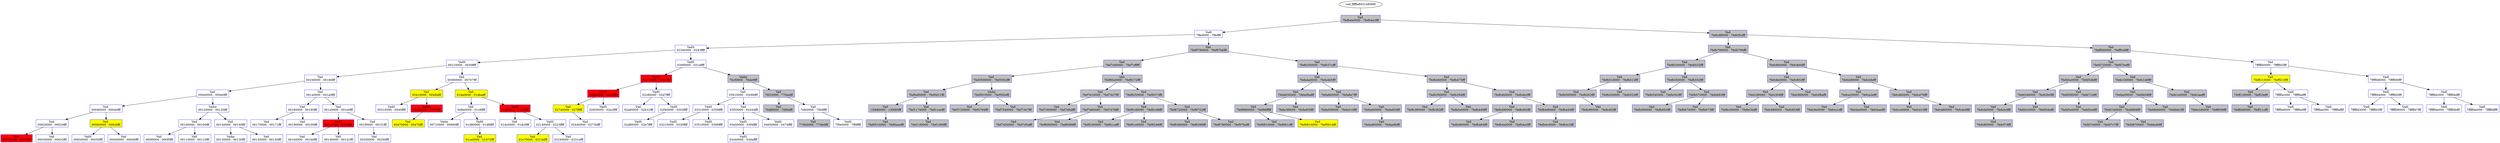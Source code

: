 /* Pid:   2928 */
digraph processtree {
graph [rankdir = "TB"];
vad_fffffa8031e80f48 -> vad_fffffa80317d9f80
vad_fffffa80317d9f80 [label = "{ Vad \n7fefb4e0000 - 7fefb4e3fff }"shape = "record" color = "blue" style = "filled" fillcolor = "gray"];
vad_fffffa80317d9f80 -> vad_fffffa8031812870
vad_fffffa8031812870 [label = "{ Vadl\n7ffe0000 - 7ffeffff }"shape = "record" color = "blue" style = "filled" fillcolor = "white"];
vad_fffffa8031812870 -> vad_fffffa8031339170
vad_fffffa8031339170 [label = "{ VadS\n02340000 - 0243ffff }"shape = "record" color = "blue" style = "filled" fillcolor = "white"];
vad_fffffa8031339170 -> vad_fffffa80338ce3c0
vad_fffffa80338ce3c0 [label = "{ VadS\n00210000 - 0030ffff }"shape = "record" color = "blue" style = "filled" fillcolor = "white"];
vad_fffffa80338ce3c0 -> vad_fffffa803179c2d0
vad_fffffa803179c2d0 [label = "{ Vad \n00160000 - 00166fff }"shape = "record" color = "blue" style = "filled" fillcolor = "white"];
vad_fffffa803179c2d0 -> vad_fffffa8031771460
vad_fffffa8031771460 [label = "{ Vad \n000e0000 - 000e0fff }"shape = "record" color = "blue" style = "filled" fillcolor = "white"];
vad_fffffa8031771460 -> vad_fffffa803187e1f0
vad_fffffa803187e1f0 [label = "{ Vad \n00040000 - 00040fff }"shape = "record" color = "blue" style = "filled" fillcolor = "white"];
vad_fffffa803187e1f0 -> vad_fffffa80317dfd20
vad_fffffa80317dfd20 [label = "{ Vad \n00020000 - 00020fff }"shape = "record" color = "blue" style = "filled" fillcolor = "white"];
vad_fffffa80317dfd20 -> vad_fffffa8031e72860
vad_fffffa8031e72860 [label = "{ Vad \n00010000 - 0001ffff }"shape = "record" color = "blue" style = "filled" fillcolor = "red"];
vad_fffffa80317dfd20 -> vad_fffffa803187e280
vad_fffffa803187e280 [label = "{ Vad \n00030000 - 00033fff }"shape = "record" color = "blue" style = "filled" fillcolor = "white"];
vad_fffffa803187e1f0 -> vad_fffffa8031652e20
vad_fffffa8031652e20 [label = "{ Vad \n00060000 - 000c6fff }"shape = "record" color = "blue" style = "filled" fillcolor = "yellow"];
vad_fffffa8031652e20 -> vad_fffffa80338a0e40
vad_fffffa80338a0e40 [label = "{ VadS\n00050000 - 00050fff }"shape = "record" color = "blue" style = "filled" fillcolor = "white"];
vad_fffffa8031652e20 -> vad_fffffa8031f03400
vad_fffffa8031f03400 [label = "{ Vad \n000d0000 - 000d0fff }"shape = "record" color = "blue" style = "filled" fillcolor = "white"];
vad_fffffa8031771460 -> vad_fffffa80317524c0
vad_fffffa80317524c0 [label = "{ Vadm\n00120000 - 00120fff }"shape = "record" color = "blue" style = "filled" fillcolor = "white"];
vad_fffffa80317524c0 -> vad_fffffa80317b3e60
vad_fffffa80317b3e60 [label = "{ Vad \n00100000 - 00100fff }"shape = "record" color = "blue" style = "filled" fillcolor = "white"];
vad_fffffa80317b3e60 -> vad_fffffa803176be60
vad_fffffa803176be60 [label = "{ Vad \n000f0000 - 000f0fff }"shape = "record" color = "blue" style = "filled" fillcolor = "white"];
vad_fffffa80317b3e60 -> vad_fffffa80317b2ce0
vad_fffffa80317b2ce0 [label = "{ Vad \n00110000 - 00110fff }"shape = "record" color = "blue" style = "filled" fillcolor = "white"];
vad_fffffa80317524c0 -> vad_fffffa8031d340d0
vad_fffffa8031d340d0 [label = "{ Vad \n00140000 - 00140fff }"shape = "record" color = "blue" style = "filled" fillcolor = "white"];
vad_fffffa8031d340d0 -> vad_fffffa80317e7b60
vad_fffffa80317e7b60 [label = "{ Vadm\n00130000 - 00130fff }"shape = "record" color = "blue" style = "filled" fillcolor = "white"];
vad_fffffa8031d340d0 -> vad_fffffa8031d1e0f0
vad_fffffa8031d1e0f0 [label = "{ Vad \n00150000 - 00150fff }"shape = "record" color = "blue" style = "filled" fillcolor = "white"];
vad_fffffa803179c2d0 -> vad_fffffa80323812c0
vad_fffffa80323812c0 [label = "{ Vad \n001a0000 - 001a0fff }"shape = "record" color = "blue" style = "filled" fillcolor = "white"];
vad_fffffa80323812c0 -> vad_fffffa8031332ae0
vad_fffffa8031332ae0 [label = "{ Vad \n00180000 - 00180fff }"shape = "record" color = "blue" style = "filled" fillcolor = "white"];
vad_fffffa8031332ae0 -> vad_fffffa803179c240
vad_fffffa803179c240 [label = "{ Vad \n00170000 - 00171fff }"shape = "record" color = "blue" style = "filled" fillcolor = "white"];
vad_fffffa8031332ae0 -> vad_fffffa8033316490
vad_fffffa8033316490 [label = "{ Vad \n00190000 - 00190fff }"shape = "record" color = "blue" style = "filled" fillcolor = "white"];
vad_fffffa80323812c0 -> vad_fffffa803179f2e0
vad_fffffa803179f2e0 [label = "{ Vad \n001e0000 - 001e0fff }"shape = "record" color = "blue" style = "filled" fillcolor = "white"];
vad_fffffa803179f2e0 -> vad_fffffa803184bf20
vad_fffffa803184bf20 [label = "{ VadS\n001c0000 - 001cffff }"shape = "record" color = "blue" style = "filled" fillcolor = "red"];
vad_fffffa803184bf20 -> vad_fffffa803173d890
vad_fffffa803173d890 [label = "{ Vad \n001b0000 - 001b0fff }"shape = "record" color = "blue" style = "filled" fillcolor = "white"];
vad_fffffa803184bf20 -> vad_fffffa803119a2b0
vad_fffffa803119a2b0 [label = "{ Vad \n001d0000 - 001d1fff }"shape = "record" color = "blue" style = "filled" fillcolor = "white"];
vad_fffffa803179f2e0 -> vad_fffffa8031812e80
vad_fffffa8031812e80 [label = "{ Vad \n001f0000 - 001f1fff }"shape = "record" color = "blue" style = "filled" fillcolor = "white"];
vad_fffffa8031812e80 -> vad_fffffa8031459850
vad_fffffa8031459850 [label = "{ Vad \n00200000 - 00200fff }"shape = "record" color = "blue" style = "filled" fillcolor = "white"];
vad_fffffa80338ce3c0 -> vad_fffffa80317aec10
vad_fffffa80317aec10 [label = "{ Vad \n00580000 - 00707fff }"shape = "record" color = "blue" style = "filled" fillcolor = "white"];
vad_fffffa80317aec10 -> vad_fffffa80317af890
vad_fffffa80317af890 [label = "{ Vad \n00410000 - 0046bfff }"shape = "record" color = "blue" style = "filled" fillcolor = "yellow"];
vad_fffffa80317af890 -> vad_fffffa80313ed160
vad_fffffa80313ed160 [label = "{ VadS\n00310000 - 0040ffff }"shape = "record" color = "blue" style = "filled" fillcolor = "white"];
vad_fffffa80317af890 -> vad_fffffa80317501c0
vad_fffffa80317501c0 [label = "{ Vadm\n00480000 - 0057ffff }"shape = "record" color = "blue" style = "filled" fillcolor = "red"];
vad_fffffa80317501c0 -> vad_fffffa80314597c0
vad_fffffa80314597c0 [label = "{ Vad \n00470000 - 00476fff }"shape = "record" color = "blue" style = "filled" fillcolor = "yellow"];
vad_fffffa80317aec10 -> vad_fffffa80317c93c0
vad_fffffa80317c93c0 [label = "{ Vad \n01da0000 - 01dbafff }"shape = "record" color = "blue" style = "filled" fillcolor = "yellow"];
vad_fffffa80317c93c0 -> vad_fffffa8031733330
vad_fffffa8031733330 [label = "{ Vad \n008a0000 - 01c9ffff }"shape = "record" color = "blue" style = "filled" fillcolor = "white"];
vad_fffffa8031733330 -> vad_fffffa8031752560
vad_fffffa8031752560 [label = "{ Vadm\n00710000 - 00890fff }"shape = "record" color = "blue" style = "filled" fillcolor = "white"];
vad_fffffa8031733330 -> vad_fffffa803132c0b0
vad_fffffa803132c0b0 [label = "{ VadS\n01d80000 - 01d8ffff }"shape = "record" color = "blue" style = "filled" fillcolor = "white"];
vad_fffffa803132c0b0 -> vad_fffffa803143f1d0
vad_fffffa803143f1d0 [label = "{ Vad \n01ca0000 - 01d72fff }"shape = "record" color = "blue" style = "filled" fillcolor = "yellow"];
vad_fffffa80317c93c0 -> vad_fffffa803136f0d0
vad_fffffa803136f0d0 [label = "{ VadS\n01df0000 - 01e6ffff }"shape = "record" color = "blue" style = "filled" fillcolor = "red"];
vad_fffffa803136f0d0 -> vad_fffffa80317c9330
vad_fffffa80317c9330 [label = "{ Vad \n01dc0000 - 01dc0fff }"shape = "record" color = "blue" style = "filled" fillcolor = "white"];
vad_fffffa803136f0d0 -> vad_fffffa80313b90d0
vad_fffffa80313b90d0 [label = "{ VadS\n02140000 - 0223ffff }"shape = "record" color = "blue" style = "filled" fillcolor = "white"];
vad_fffffa80313b90d0 -> vad_fffffa803143f260
vad_fffffa803143f260 [label = "{ Vad \n01e70000 - 0213efff }"shape = "record" color = "blue" style = "filled" fillcolor = "yellow"];
vad_fffffa80313b90d0 -> vad_fffffa8031750360
vad_fffffa8031750360 [label = "{ Vad \n02240000 - 0231efff }"shape = "record" color = "blue" style = "filled" fillcolor = "white"];
vad_fffffa8031339170 -> vad_fffffa80314ec860
vad_fffffa80314ec860 [label = "{ VadS\n030f0000 - 031effff }"shape = "record" color = "blue" style = "filled" fillcolor = "white"];
vad_fffffa80314ec860 -> vad_fffffa8031316c70
vad_fffffa8031316c70 [label = "{ VadS\n02a70000 - 02a7ffff }"shape = "record" color = "blue" style = "filled" fillcolor = "red"];
vad_fffffa8031316c70 -> vad_fffffa8031783b70
vad_fffffa8031783b70 [label = "{ VadS\n028b0000 - 0292ffff }"shape = "record" color = "blue" style = "filled" fillcolor = "red"];
vad_fffffa8031783b70 -> vad_fffffa8031780240
vad_fffffa8031780240 [label = "{ Vad \n02740000 - 027fffff }"shape = "record" color = "blue" style = "filled" fillcolor = "yellow"];
vad_fffffa8031780240 -> vad_fffffa80317b5d70
vad_fffffa80317b5d70 [label = "{ Vad \n02440000 - 0273bfff }"shape = "record" color = "blue" style = "filled" fillcolor = "white"];
vad_fffffa8031783b70 -> vad_fffffa803381c160
vad_fffffa803381c160 [label = "{ VadS\n02930000 - 02a2ffff }"shape = "record" color = "blue" style = "filled" fillcolor = "white"];
vad_fffffa8031316c70 -> vad_fffffa803158d2b0
vad_fffffa803158d2b0 [label = "{ VadS\n02c80000 - 02d7ffff }"shape = "record" color = "blue" style = "filled" fillcolor = "white"];
vad_fffffa803158d2b0 -> vad_fffffa803281a250
vad_fffffa803281a250 [label = "{ Vad \n02a80000 - 02b31fff }"shape = "record" color = "blue" style = "filled" fillcolor = "white"];
vad_fffffa803158d2b0 -> vad_fffffa803136c9a0
vad_fffffa803136c9a0 [label = "{ VadS\n02f40000 - 0303ffff }"shape = "record" color = "blue" style = "filled" fillcolor = "white"];
vad_fffffa803136c9a0 -> vad_fffffa80313199d0
vad_fffffa80313199d0 [label = "{ VadS\n02d80000 - 02e7ffff }"shape = "record" color = "blue" style = "filled" fillcolor = "white"];
vad_fffffa80314ec860 -> vad_fffffa80317e7c00
vad_fffffa80317e7c00 [label = "{ Vadm\n76cf0000 - 76de9fff }"shape = "record" color = "blue" style = "filled" fillcolor = "gray"];
vad_fffffa80317e7c00 -> vad_fffffa803170b120
vad_fffffa803170b120 [label = "{ Vad \n03910000 - 03c66fff }"shape = "record" color = "blue" style = "filled" fillcolor = "white"];
vad_fffffa803170b120 -> vad_fffffa8031363d50
vad_fffffa8031363d50 [label = "{ VadS\n03310000 - 0350ffff }"shape = "record" color = "blue" style = "filled" fillcolor = "white"];
vad_fffffa8031363d50 -> vad_fffffa8031330e20
vad_fffffa8031330e20 [label = "{ VadS\n03210000 - 0330ffff }"shape = "record" color = "blue" style = "filled" fillcolor = "white"];
vad_fffffa8031363d50 -> vad_fffffa803135f540
vad_fffffa803135f540 [label = "{ VadS\n03510000 - 0390ffff }"shape = "record" color = "blue" style = "filled" fillcolor = "white"];
vad_fffffa803170b120 -> vad_fffffa80332e8450
vad_fffffa80332e8450 [label = "{ Vad \n03f50000 - 04344fff }"shape = "record" color = "blue" style = "filled" fillcolor = "white"];
vad_fffffa80332e8450 -> vad_fffffa80332b3eb0
vad_fffffa80332b3eb0 [label = "{ VadS\n03e50000 - 03f4ffff }"shape = "record" color = "blue" style = "filled" fillcolor = "white"];
vad_fffffa80332b3eb0 -> vad_fffffa80318284e0
vad_fffffa80318284e0 [label = "{ VadS\n03cb0000 - 03daffff }"shape = "record" color = "blue" style = "filled" fillcolor = "white"];
vad_fffffa80332e8450 -> vad_fffffa8032178a20
vad_fffffa8032178a20 [label = "{ VadS\n04650000 - 0474ffff }"shape = "record" color = "blue" style = "filled" fillcolor = "white"];
vad_fffffa80317e7c00 -> vad_fffffa803187e570
vad_fffffa803187e570 [label = "{ Vad \n76f10000 - 770aefff }"shape = "record" color = "blue" style = "filled" fillcolor = "gray"];
vad_fffffa803187e570 -> vad_fffffa803164b660
vad_fffffa803164b660 [label = "{ Vad \n76df0000 - 76f0efff }"shape = "record" color = "blue" style = "filled" fillcolor = "gray"];
vad_fffffa803187e570 -> vad_fffffa8031e58d90
vad_fffffa8031e58d90 [label = "{ Vad \n7efe0000 - 7f0dffff }"shape = "record" color = "blue" style = "filled" fillcolor = "white"];
vad_fffffa8031e58d90 -> vad_fffffa8031418990
vad_fffffa8031418990 [label = "{ Vad \n770b0000 - 770b6fff }"shape = "record" color = "blue" style = "filled" fillcolor = "gray"];
vad_fffffa8031e58d90 -> vad_fffffa8031258730
vad_fffffa8031258730 [label = "{ VadS\n7f0e0000 - 7ffdffff }"shape = "record" color = "blue" style = "filled" fillcolor = "white"];
vad_fffffa8031812870 -> vad_fffffa80325c5860
vad_fffffa80325c5860 [label = "{ Vad \n7fef9790000 - 7fef97b6fff }"shape = "record" color = "blue" style = "filled" fillcolor = "gray"];
vad_fffffa80325c5860 -> vad_fffffa803165f2b0
vad_fffffa803165f2b0 [label = "{ Vad \n7fef7c60000 - 7fef7cfffff }"shape = "record" color = "blue" style = "filled" fillcolor = "gray"];
vad_fffffa803165f2b0 -> vad_fffffa8031f2a010
vad_fffffa8031f2a010 [label = "{ Vad \n7fef3500000 - 7fef3562fff }"shape = "record" color = "blue" style = "filled" fillcolor = "gray"];
vad_fffffa8031f2a010 -> vad_fffffa8031418ab0
vad_fffffa8031418ab0 [label = "{ Vad \n7fef0af0000 - 7fef0d11fff }"shape = "record" color = "blue" style = "filled" fillcolor = "gray"];
vad_fffffa8031418ab0 -> vad_fffffa8031e80a20
vad_fffffa8031e80a20 [label = "{ Vad \n13f480000 - 13f495fff }"shape = "record" color = "blue" style = "filled" fillcolor = "gray"];
vad_fffffa8031e80a20 -> vad_fffffa803119a220
vad_fffffa803119a220 [label = "{ Vad \n7fef0510000 - 7fef0aeefff }"shape = "record" color = "blue" style = "filled" fillcolor = "gray"];
vad_fffffa8031418ab0 -> vad_fffffa8033a97010
vad_fffffa8033a97010 [label = "{ Vad \n7fef1170000 - 7fef11eefff }"shape = "record" color = "blue" style = "filled" fillcolor = "gray"];
vad_fffffa8033a97010 -> vad_fffffa8031f1ccd0
vad_fffffa8031f1ccd0 [label = "{ Vad \n7fef11f0000 - 7fef1260fff }"shape = "record" color = "blue" style = "filled" fillcolor = "gray"];
vad_fffffa8031f2a010 -> vad_fffffa8031eb7600
vad_fffffa8031eb7600 [label = "{ Vadm\n7fef5f10000 - 7fef5f2bfff }"shape = "record" color = "blue" style = "filled" fillcolor = "gray"];
vad_fffffa8031eb7600 -> vad_fffffa803130c560
vad_fffffa803130c560 [label = "{ Vad \n7fef3720000 - 7fef3794fff }"shape = "record" color = "blue" style = "filled" fillcolor = "gray"];
vad_fffffa8031eb7600 -> vad_fffffa80325b67a0
vad_fffffa80325b67a0 [label = "{ Vad \n7fef7340000 - 7fef7347fff }"shape = "record" color = "blue" style = "filled" fillcolor = "gray"];
vad_fffffa803165f2b0 -> vad_fffffa80316c8250
vad_fffffa80316c8250 [label = "{ Vad \n7fef80a0000 - 7fef8172fff }"shape = "record" color = "blue" style = "filled" fillcolor = "gray"];
vad_fffffa80316c8250 -> vad_fffffa8031eab540
vad_fffffa8031eab540 [label = "{ Vad \n7fef7d10000 - 7fef7d27fff }"shape = "record" color = "blue" style = "filled" fillcolor = "gray"];
vad_fffffa8031eab540 -> vad_fffffa80317dde30
vad_fffffa80317dde30 [label = "{ Vad \n7fef7d00000 - 7fef7d0dfff }"shape = "record" color = "blue" style = "filled" fillcolor = "gray"];
vad_fffffa8031eab540 -> vad_fffffa8031764870
vad_fffffa8031764870 [label = "{ Vad \n7fef7d60000 - 7fef7d78fff }"shape = "record" color = "blue" style = "filled" fillcolor = "gray"];
vad_fffffa8031764870 -> vad_fffffa8031844a60
vad_fffffa8031844a60 [label = "{ Vad \n7fef7d30000 - 7fef7d5afff }"shape = "record" color = "blue" style = "filled" fillcolor = "gray"];
vad_fffffa8031764870 -> vad_fffffa803155d820
vad_fffffa803155d820 [label = "{ Vad \n7fef8090000 - 7fef8099fff }"shape = "record" color = "blue" style = "filled" fillcolor = "gray"];
vad_fffffa80316c8250 -> vad_fffffa803141c550
vad_fffffa803141c550 [label = "{ Vad \n7fef8250000 - 7fef8373fff }"shape = "record" color = "blue" style = "filled" fillcolor = "gray"];
vad_fffffa803141c550 -> vad_fffffa80317803c0
vad_fffffa80317803c0 [label = "{ Vad \n7fef81d0000 - 7fef81d8fff }"shape = "record" color = "blue" style = "filled" fillcolor = "gray"];
vad_fffffa80317803c0 -> vad_fffffa80314f2b10
vad_fffffa80314f2b10 [label = "{ Vad \n7fef8180000 - 7fef81cafff }"shape = "record" color = "blue" style = "filled" fillcolor = "gray"];
vad_fffffa80317803c0 -> vad_fffffa80317ae8b0
vad_fffffa80317ae8b0 [label = "{ Vad \n7fef81e0000 - 7fef8246fff }"shape = "record" color = "blue" style = "filled" fillcolor = "gray"];
vad_fffffa803141c550 -> vad_fffffa80317628b0
vad_fffffa80317628b0 [label = "{ Vad \n7fef8720000 - 7fef8722fff }"shape = "record" color = "blue" style = "filled" fillcolor = "gray"];
vad_fffffa80317628b0 -> vad_fffffa8031841860
vad_fffffa8031841860 [label = "{ Vad \n7fef8380000 - 7fef8396fff }"shape = "record" color = "blue" style = "filled" fillcolor = "gray"];
vad_fffffa80317628b0 -> vad_fffffa80317360f0
vad_fffffa80317360f0 [label = "{ Vad \n7fef9780000 - 7fef978afff }"shape = "record" color = "blue" style = "filled" fillcolor = "gray"];
vad_fffffa80325c5860 -> vad_fffffa803165f5c0
vad_fffffa803165f5c0 [label = "{ Vad \n7fefb350000 - 7fefb37cfff }"shape = "record" color = "blue" style = "filled" fillcolor = "gray"];
vad_fffffa803165f5c0 -> vad_fffffa8031f08130
vad_fffffa8031f08130 [label = "{ Vad \n7fefa4a0000 - 7fefa4b5fff }"shape = "record" color = "blue" style = "filled" fillcolor = "gray"];
vad_fffffa8031f08130 -> vad_fffffa803172e010
vad_fffffa803172e010 [label = "{ Vad \n7fefa030000 - 7fefa06afff }"shape = "record" color = "blue" style = "filled" fillcolor = "gray"];
vad_fffffa803172e010 -> vad_fffffa803119a190
vad_fffffa803119a190 [label = "{ Vad \n7fef9860000 - 7fef98fffff }"shape = "record" color = "blue" style = "filled" fillcolor = "gray"];
vad_fffffa803119a190 -> vad_fffffa803130c4d0
vad_fffffa803130c4d0 [label = "{ Vad \n7fef9810000 - 7fef981cfff }"shape = "record" color = "blue" style = "filled" fillcolor = "gray"];
vad_fffffa803119a190 -> vad_fffffa8031031a90
vad_fffffa8031031a90 [label = "{ Vad \n7fef9910000 - 7fef991dfff }"shape = "record" color = "blue" style = "filled" fillcolor = "yellow"];
vad_fffffa803172e010 -> vad_fffffa8031e430b0
vad_fffffa8031e430b0 [label = "{ Vad \n7fefa3f0000 - 7fefa403fff }"shape = "record" color = "blue" style = "filled" fillcolor = "gray"];
vad_fffffa8031f08130 -> vad_fffffa8031418a20
vad_fffffa8031418a20 [label = "{ Vad \n7fefa8d0000 - 7fefa8e7fff }"shape = "record" color = "blue" style = "filled" fillcolor = "gray"];
vad_fffffa8031418a20 -> vad_fffffa8031f2a150
vad_fffffa8031f2a150 [label = "{ Vad \n7fefa500000 - 7fefa510fff }"shape = "record" color = "blue" style = "filled" fillcolor = "gray"];
vad_fffffa8031418a20 -> vad_fffffa8031eee0f0
vad_fffffa8031eee0f0 [label = "{ Vad \n7fefad00000 - 7fefad55fff }"shape = "record" color = "blue" style = "filled" fillcolor = "gray"];
vad_fffffa8031eee0f0 -> vad_fffffa803172a1f0
vad_fffffa803172a1f0 [label = "{ Vad \n7fefad60000 - 7fefae8bfff }"shape = "record" color = "blue" style = "filled" fillcolor = "gray"];
vad_fffffa803165f5c0 -> vad_fffffa80317b5f80
vad_fffffa80317b5f80 [label = "{ Vad \n7fefb460000 - 7fefb475fff }"shape = "record" color = "blue" style = "filled" fillcolor = "gray"];
vad_fffffa80317b5f80 -> vad_fffffa803130c5f0
vad_fffffa803130c5f0 [label = "{ Vad \n7fefb390000 - 7fefb394fff }"shape = "record" color = "blue" style = "filled" fillcolor = "gray"];
vad_fffffa803130c5f0 -> vad_fffffa803179a210
vad_fffffa803179a210 [label = "{ Vad \n7fefb380000 - 7fefb382fff }"shape = "record" color = "blue" style = "filled" fillcolor = "gray"];
vad_fffffa803130c5f0 -> vad_fffffa8031f2a0c0
vad_fffffa8031f2a0c0 [label = "{ Vad \n7fefb3a0000 - 7fefb449fff }"shape = "record" color = "blue" style = "filled" fillcolor = "gray"];
vad_fffffa80317b5f80 -> vad_fffffa8031714bb0
vad_fffffa8031714bb0 [label = "{ Vad \n7fefb4b0000 - 7fefb4b2fff }"shape = "record" color = "blue" style = "filled" fillcolor = "gray"];
vad_fffffa8031714bb0 -> vad_fffffa8033547d30
vad_fffffa8033547d30 [label = "{ Vad \n7fefb490000 - 7fefb492fff }"shape = "record" color = "blue" style = "filled" fillcolor = "gray"];
vad_fffffa8033547d30 -> vad_fffffa803172e330
vad_fffffa803172e330 [label = "{ Vad \n7fefb480000 - 7fefb484fff }"shape = "record" color = "blue" style = "filled" fillcolor = "gray"];
vad_fffffa8033547d30 -> vad_fffffa803133cb40
vad_fffffa803133cb40 [label = "{ Vad \n7fefb4a0000 - 7fefb4a3fff }"shape = "record" color = "blue" style = "filled" fillcolor = "gray"];
vad_fffffa8031714bb0 -> vad_fffffa80311afdf0
vad_fffffa80311afdf0 [label = "{ Vad \n7fefb4d0000 - 7fefb4d3fff }"shape = "record" color = "blue" style = "filled" fillcolor = "gray"];
vad_fffffa80311afdf0 -> vad_fffffa80311ace80
vad_fffffa80311ace80 [label = "{ Vad \n7fefb4c0000 - 7fefb4c2fff }"shape = "record" color = "blue" style = "filled" fillcolor = "gray"];
vad_fffffa80317d9f80 -> vad_fffffa80317350e0
vad_fffffa80317350e0 [label = "{ Vad \n7fefcdf0000 - 7fefcf5cfff }"shape = "record" color = "blue" style = "filled" fillcolor = "gray"];
vad_fffffa80317350e0 -> vad_fffffa803176df80
vad_fffffa803176df80 [label = "{ Vad \n7fefb790000 - 7fefb79bfff }"shape = "record" color = "blue" style = "filled" fillcolor = "gray"];
vad_fffffa803176df80 -> vad_fffffa8031e47be0
vad_fffffa8031e47be0 [label = "{ Vad \n7fefb530000 - 7fefb532fff }"shape = "record" color = "blue" style = "filled" fillcolor = "gray"];
vad_fffffa8031e47be0 -> vad_fffffa80317331b0
vad_fffffa80317331b0 [label = "{ Vad \n7fefb510000 - 7fefb512fff }"shape = "record" color = "blue" style = "filled" fillcolor = "gray"];
vad_fffffa80317331b0 -> vad_fffffa803257f6d0
vad_fffffa803257f6d0 [label = "{ Vad \n7fefb500000 - 7fefb502fff }"shape = "record" color = "blue" style = "filled" fillcolor = "gray"];
vad_fffffa803257f6d0 -> vad_fffffa803176fbf0
vad_fffffa803176fbf0 [label = "{ Vad \n7fefb4f0000 - 7fefb4f2fff }"shape = "record" color = "blue" style = "filled" fillcolor = "gray"];
vad_fffffa80317331b0 -> vad_fffffa80317b9be0
vad_fffffa80317b9be0 [label = "{ Vad \n7fefb520000 - 7fefb522fff }"shape = "record" color = "blue" style = "filled" fillcolor = "gray"];
vad_fffffa8031e47be0 -> vad_fffffa8031773480
vad_fffffa8031773480 [label = "{ Vad \n7fefb550000 - 7fefb552fff }"shape = "record" color = "blue" style = "filled" fillcolor = "gray"];
vad_fffffa8031773480 -> vad_fffffa803182fe80
vad_fffffa803182fe80 [label = "{ Vad \n7fefb540000 - 7fefb542fff }"shape = "record" color = "blue" style = "filled" fillcolor = "gray"];
vad_fffffa8031773480 -> vad_fffffa80317bb520
vad_fffffa80317bb520 [label = "{ Vad \n7fefb570000 - 7fefb663fff }"shape = "record" color = "blue" style = "filled" fillcolor = "gray"];
vad_fffffa80317bb520 -> vad_fffffa80317bb730
vad_fffffa80317bb730 [label = "{ Vad \n7fefb560000 - 7fefb562fff }"shape = "record" color = "blue" style = "filled" fillcolor = "gray"];
vad_fffffa80317bb520 -> vad_fffffa80314155b0
vad_fffffa80314155b0 [label = "{ Vad \n7fefb670000 - 7fefb673fff }"shape = "record" color = "blue" style = "filled" fillcolor = "gray"];
vad_fffffa803176df80 -> vad_fffffa8031758120
vad_fffffa8031758120 [label = "{ Vad \n7fefc9b0000 - 7fefc9d4fff }"shape = "record" color = "blue" style = "filled" fillcolor = "gray"];
vad_fffffa8031758120 -> vad_fffffa8031e43010
vad_fffffa8031e43010 [label = "{ Vad \n7fefc8e0000 - 7fefc902fff }"shape = "record" color = "blue" style = "filled" fillcolor = "gray"];
vad_fffffa8031e43010 -> vad_fffffa8031e43140
vad_fffffa8031e43140 [label = "{ Vad \n7fefc2f0000 - 7fefc304fff }"shape = "record" color = "blue" style = "filled" fillcolor = "gray"];
vad_fffffa8031e43140 -> vad_fffffa8031f080a0
vad_fffffa8031f080a0 [label = "{ Vad \n7fefbc50000 - 7fefbc5bfff }"shape = "record" color = "blue" style = "filled" fillcolor = "gray"];
vad_fffffa8031e43140 -> vad_fffffa80317751f0
vad_fffffa80317751f0 [label = "{ Vad \n7fefc660000 - 7fefc853fff }"shape = "record" color = "blue" style = "filled" fillcolor = "gray"];
vad_fffffa8031e43010 -> vad_fffffa8031f08010
vad_fffffa8031f08010 [label = "{ Vad \n7fefc980000 - 7fefc98afff }"shape = "record" color = "blue" style = "filled" fillcolor = "gray"];
vad_fffffa8031758120 -> vad_fffffa80317c50f0
vad_fffffa80317c50f0 [label = "{ Vad \n7fefcbf0000 - 7fefcbfefff }"shape = "record" color = "blue" style = "filled" fillcolor = "gray"];
vad_fffffa80317c50f0 -> vad_fffffa8031031a00
vad_fffffa8031031a00 [label = "{ Vad \n7fefca20000 - 7fefca2efff }"shape = "record" color = "blue" style = "filled" fillcolor = "gray"];
vad_fffffa8031031a00 -> vad_fffffa8031031970
vad_fffffa8031031970 [label = "{ Vad \n7fefc9e0000 - 7fefca1cfff }"shape = "record" color = "blue" style = "filled" fillcolor = "gray"];
vad_fffffa8031031a00 -> vad_fffffa803172e3c0
vad_fffffa803172e3c0 [label = "{ Vad \n7fefcbe0000 - 7fefcbeefff }"shape = "record" color = "blue" style = "filled" fillcolor = "gray"];
vad_fffffa80317c50f0 -> vad_fffffa803179d110
vad_fffffa803179d110 [label = "{ Vad \n7fefcd60000 - 7fefcd79fff }"shape = "record" color = "blue" style = "filled" fillcolor = "gray"];
vad_fffffa803179d110 -> vad_fffffa803130ce80
vad_fffffa803130ce80 [label = "{ Vad \n7fefcce0000 - 7fefcd15fff }"shape = "record" color = "blue" style = "filled" fillcolor = "gray"];
vad_fffffa803179d110 -> vad_fffffa8031836290
vad_fffffa8031836290 [label = "{ Vad \n7fefcd80000 - 7fefcde9fff }"shape = "record" color = "blue" style = "filled" fillcolor = "gray"];
vad_fffffa80317350e0 -> vad_fffffa8031e7fd00
vad_fffffa8031e7fd00 [label = "{ Vad \n7feff060000 - 7feff0c6fff }"shape = "record" color = "blue" style = "filled" fillcolor = "gray"];
vad_fffffa8031e7fd00 -> vad_fffffa803180da60
vad_fffffa803180da60 [label = "{ Vad \n7fefd720000 - 7fefd7befff }"shape = "record" color = "blue" style = "filled" fillcolor = "gray"];
vad_fffffa803180da60 -> vad_fffffa8031738130
vad_fffffa8031738130 [label = "{ Vad \n7fefd3e0000 - 7fefd5dbfff }"shape = "record" color = "blue" style = "filled" fillcolor = "gray"];
vad_fffffa8031738130 -> vad_fffffa8031752210
vad_fffffa8031752210 [label = "{ Vad \n7fefd340000 - 7fefd3b0fff }"shape = "record" color = "blue" style = "filled" fillcolor = "gray"];
vad_fffffa8031752210 -> vad_fffffa80317aeb80
vad_fffffa80317aeb80 [label = "{ Vad \n7fefcfa0000 - 7fefcfcdfff }"shape = "record" color = "blue" style = "filled" fillcolor = "gray"];
vad_fffffa80317aeb80 -> vad_fffffa803165f340
vad_fffffa803165f340 [label = "{ Vad \n7fefcf60000 - 7fefcf7dfff }"shape = "record" color = "blue" style = "filled" fillcolor = "gray"];
vad_fffffa8031752210 -> vad_fffffa80317a70f0
vad_fffffa80317a70f0 [label = "{ Vad \n7fefd3c0000 - 7fefd3defff }"shape = "record" color = "blue" style = "filled" fillcolor = "gray"];
vad_fffffa8031738130 -> vad_fffffa80317cc0f0
vad_fffffa80317cc0f0 [label = "{ Vad \n7fefd5f0000 - 7fefd71bfff }"shape = "record" color = "blue" style = "filled" fillcolor = "gray"];
vad_fffffa80317cc0f0 -> vad_fffffa8031764900
vad_fffffa8031764900 [label = "{ Vad \n7fefd5e0000 - 7fefd5edfff }"shape = "record" color = "blue" style = "filled" fillcolor = "gray"];
vad_fffffa803180da60 -> vad_fffffa8031735170
vad_fffffa8031735170 [label = "{ Vad \n7fefe100000 - 7fefe1d9fff }"shape = "record" color = "blue" style = "filled" fillcolor = "gray"];
vad_fffffa8031735170 -> vad_fffffa80317333c0
vad_fffffa80317333c0 [label = "{ Vad \n7fefda50000 - 7fefdb58fff }"shape = "record" color = "blue" style = "filled" fillcolor = "gray"];
vad_fffffa80317333c0 -> vad_fffffa80314598e0
vad_fffffa80314598e0 [label = "{ Vad \n7fefd7d0000 - 7fefd868fff }"shape = "record" color = "blue" style = "filled" fillcolor = "gray"];
vad_fffffa80314598e0 -> vad_fffffa80313dd300
vad_fffffa80313dd300 [label = "{ Vad \n7fefd7c0000 - 7fefd7c7fff }"shape = "record" color = "blue" style = "filled" fillcolor = "gray"];
vad_fffffa80314598e0 -> vad_fffffa8031876910
vad_fffffa8031876910 [label = "{ Vad \n7fefd870000 - 7fefda46fff }"shape = "record" color = "blue" style = "filled" fillcolor = "gray"];
vad_fffffa80317333c0 -> vad_fffffa80331e1320
vad_fffffa80331e1320 [label = "{ Vad \n7fefdb60000 - 7fefdbb1fff }"shape = "record" color = "blue" style = "filled" fillcolor = "gray"];
vad_fffffa8031735170 -> vad_fffffa80317d5900
vad_fffffa80317d5900 [label = "{ Vad \n7fefe1e0000 - 7fefe2aafff }"shape = "record" color = "blue" style = "filled" fillcolor = "gray"];
vad_fffffa80317d5900 -> vad_fffffa8031751210
vad_fffffa8031751210 [label = "{ Vad \n7fefe2d0000 - 7feff059fff }"shape = "record" color = "blue" style = "filled" fillcolor = "gray"];
vad_fffffa8031e7fd00 -> vad_fffffa803187e4e0
vad_fffffa803187e4e0 [label = "{ Vad \n7fffffb0000 - 7fffffd2fff }"shape = "record" color = "blue" style = "filled" fillcolor = "white"];
vad_fffffa803187e4e0 -> vad_fffffa803187e3b0
vad_fffffa803187e3b0 [label = "{ Vad \n7feff210000 - 7feff210fff }"shape = "record" color = "blue" style = "filled" fillcolor = "yellow"];
vad_fffffa803187e3b0 -> vad_fffffa80317be4f0
vad_fffffa80317be4f0 [label = "{ Vad \n7feff120000 - 7feff1fafff }"shape = "record" color = "blue" style = "filled" fillcolor = "gray"];
vad_fffffa80317be4f0 -> vad_fffffa803170c260
vad_fffffa803170c260 [label = "{ Vad \n7feff0d0000 - 7feff11cfff }"shape = "record" color = "blue" style = "filled" fillcolor = "gray"];
vad_fffffa803187e3b0 -> vad_fffffa80332a4ce0
vad_fffffa80332a4ce0 [label = "{ Vadl\n7fffffac000 - 7fffffadfff }"shape = "record" color = "blue" style = "filled" fillcolor = "white"];
vad_fffffa80332a4ce0 -> vad_fffffa803210faf0
vad_fffffa803210faf0 [label = "{ Vadl\n7fffffa8000 - 7fffffa9fff }"shape = "record" color = "blue" style = "filled" fillcolor = "white"];
vad_fffffa80332a4ce0 -> vad_fffffa8031608900
vad_fffffa8031608900 [label = "{ Vadl\n7fffffae000 - 7fffffaffff }"shape = "record" color = "blue" style = "filled" fillcolor = "white"];
vad_fffffa803187e4e0 -> vad_fffffa8031eefd60
vad_fffffa8031eefd60 [label = "{ Vadl\n7fffffd8000 - 7fffffd9fff }"shape = "record" color = "blue" style = "filled" fillcolor = "white"];
vad_fffffa8031eefd60 -> vad_fffffa80317f54d0
vad_fffffa80317f54d0 [label = "{ Vadl\n7fffffd4000 - 7fffffd5fff }"shape = "record" color = "blue" style = "filled" fillcolor = "white"];
vad_fffffa80317f54d0 -> vad_fffffa803187e440
vad_fffffa803187e440 [label = "{ Vadl\n7fffffd3000 - 7fffffd3fff }"shape = "record" color = "blue" style = "filled" fillcolor = "white"];
vad_fffffa80317f54d0 -> vad_fffffa803177e1a0
vad_fffffa803177e1a0 [label = "{ Vadl\n7fffffd6000 - 7fffffd7fff }"shape = "record" color = "blue" style = "filled" fillcolor = "white"];
vad_fffffa8031eefd60 -> vad_fffffa803155c980
vad_fffffa803155c980 [label = "{ Vadl\n7fffffdc000 - 7fffffddfff }"shape = "record" color = "blue" style = "filled" fillcolor = "white"];
vad_fffffa803155c980 -> vad_fffffa8031614170
vad_fffffa8031614170 [label = "{ Vadl\n7fffffda000 - 7fffffdbfff }"shape = "record" color = "blue" style = "filled" fillcolor = "white"];
vad_fffffa803155c980 -> vad_fffffa803187e310
vad_fffffa803187e310 [label = "{ Vadl\n7fffffde000 - 7fffffdffff }"shape = "record" color = "blue" style = "filled" fillcolor = "white"];
}
